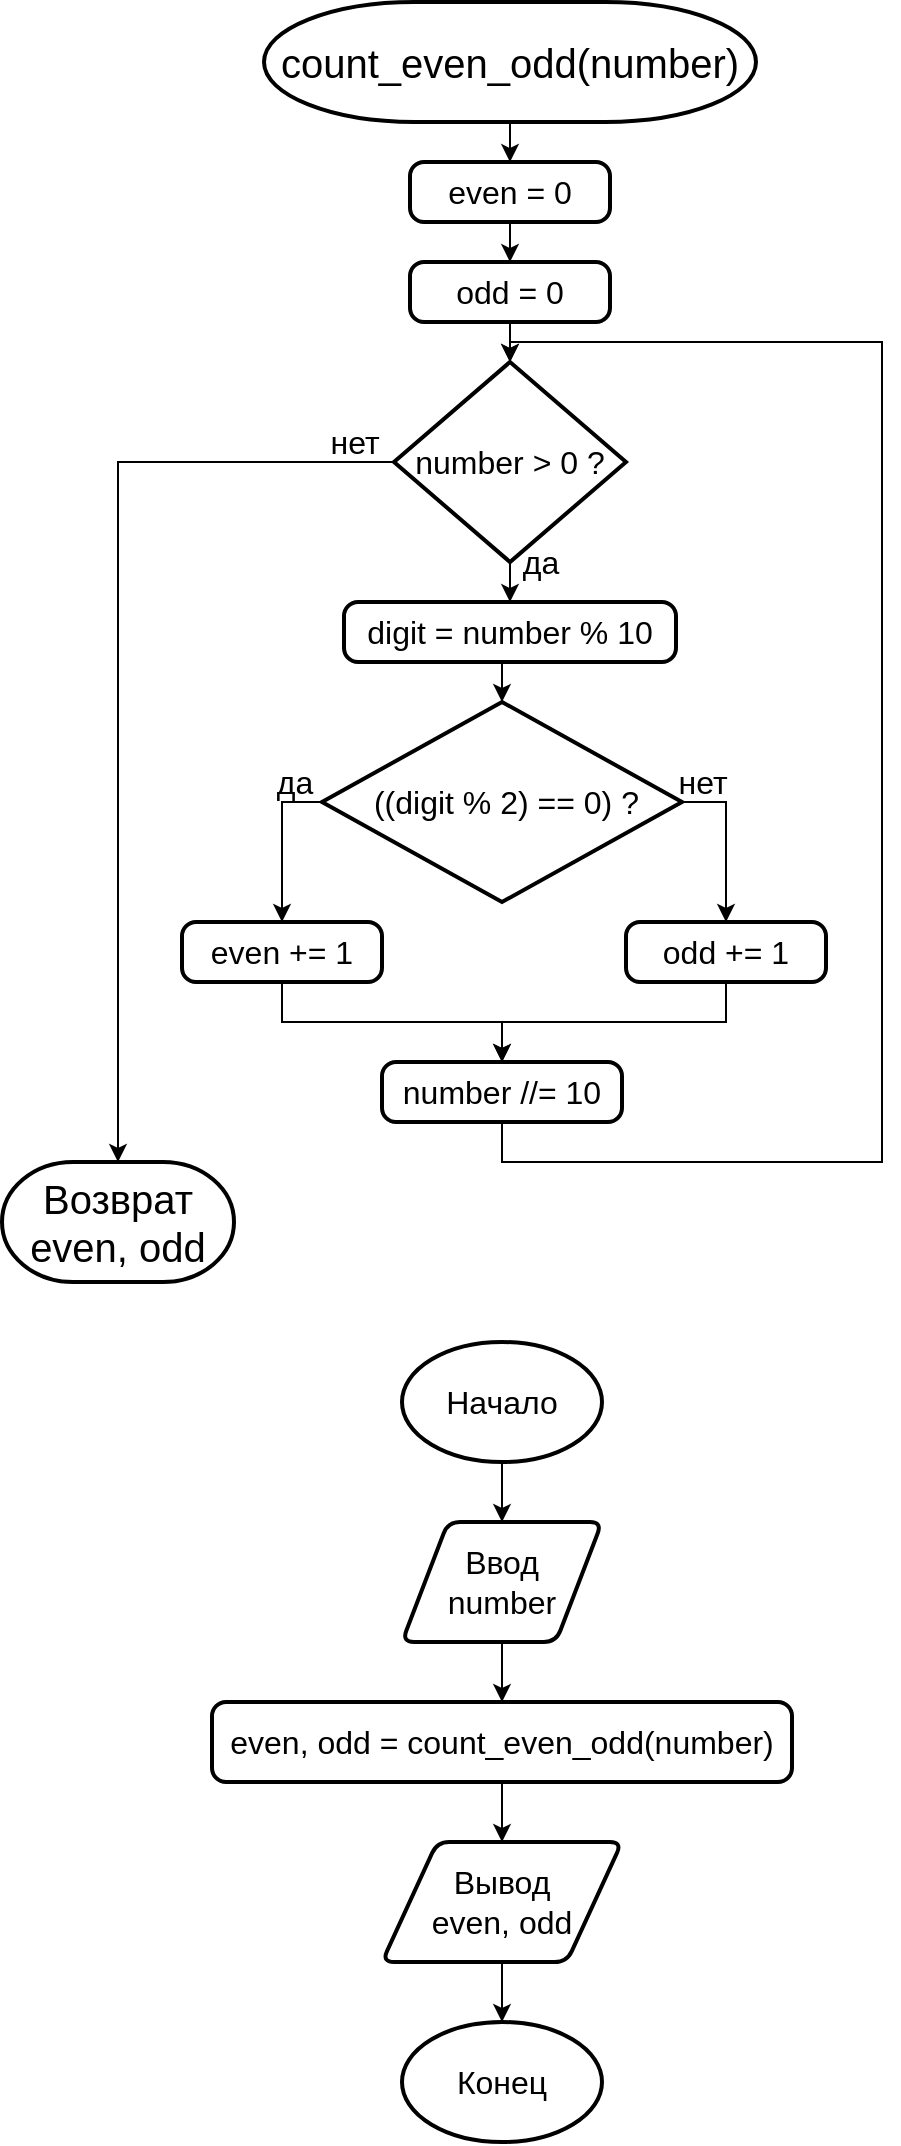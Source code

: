 <mxfile version="17.2.4" type="device"><diagram id="C5RBs43oDa-KdzZeNtuy" name="Page-1"><mxGraphModel dx="1038" dy="641" grid="1" gridSize="10" guides="1" tooltips="1" connect="1" arrows="1" fold="1" page="1" pageScale="1" pageWidth="827" pageHeight="1169" math="0" shadow="0"><root><mxCell id="WIyWlLk6GJQsqaUBKTNV-0"/><mxCell id="WIyWlLk6GJQsqaUBKTNV-1" parent="WIyWlLk6GJQsqaUBKTNV-0"/><mxCell id="kUzl_Sq8FGFlOM9QhTBa-2" style="edgeStyle=orthogonalEdgeStyle;rounded=0;orthogonalLoop=1;jettySize=auto;html=1;exitX=0.5;exitY=1;exitDx=0;exitDy=0;exitPerimeter=0;entryX=0.5;entryY=0;entryDx=0;entryDy=0;fontSize=16;" parent="WIyWlLk6GJQsqaUBKTNV-1" source="5FSRWbrrC5H5Z-ie-0Nd-0" target="kUzl_Sq8FGFlOM9QhTBa-0" edge="1"><mxGeometry relative="1" as="geometry"/></mxCell><mxCell id="5FSRWbrrC5H5Z-ie-0Nd-0" value="&lt;font style=&quot;font-size: 20px&quot;&gt;count_even_odd(number)&lt;/font&gt;" style="strokeWidth=2;html=1;shape=mxgraph.flowchart.terminator;whiteSpace=wrap;" parent="WIyWlLk6GJQsqaUBKTNV-1" vertex="1"><mxGeometry x="291" y="20" width="246" height="60" as="geometry"/></mxCell><mxCell id="5FSRWbrrC5H5Z-ie-0Nd-1" value="Возврат&lt;br&gt;even, odd" style="strokeWidth=2;html=1;shape=mxgraph.flowchart.terminator;whiteSpace=wrap;fontSize=20;" parent="WIyWlLk6GJQsqaUBKTNV-1" vertex="1"><mxGeometry x="160" y="600" width="116" height="60" as="geometry"/></mxCell><mxCell id="kUzl_Sq8FGFlOM9QhTBa-3" style="edgeStyle=orthogonalEdgeStyle;rounded=0;orthogonalLoop=1;jettySize=auto;html=1;exitX=0.5;exitY=1;exitDx=0;exitDy=0;entryX=0.5;entryY=0;entryDx=0;entryDy=0;fontSize=16;" parent="WIyWlLk6GJQsqaUBKTNV-1" source="kUzl_Sq8FGFlOM9QhTBa-0" target="kUzl_Sq8FGFlOM9QhTBa-1" edge="1"><mxGeometry relative="1" as="geometry"/></mxCell><mxCell id="kUzl_Sq8FGFlOM9QhTBa-0" value="even = 0" style="rounded=1;whiteSpace=wrap;html=1;absoluteArcSize=1;arcSize=14;strokeWidth=2;fontSize=16;" parent="WIyWlLk6GJQsqaUBKTNV-1" vertex="1"><mxGeometry x="364" y="100" width="100" height="30" as="geometry"/></mxCell><mxCell id="kUzl_Sq8FGFlOM9QhTBa-8" style="edgeStyle=orthogonalEdgeStyle;rounded=0;orthogonalLoop=1;jettySize=auto;html=1;exitX=0.5;exitY=1;exitDx=0;exitDy=0;entryX=0.5;entryY=0;entryDx=0;entryDy=0;entryPerimeter=0;fontSize=16;" parent="WIyWlLk6GJQsqaUBKTNV-1" source="kUzl_Sq8FGFlOM9QhTBa-1" target="kUzl_Sq8FGFlOM9QhTBa-4" edge="1"><mxGeometry relative="1" as="geometry"/></mxCell><mxCell id="kUzl_Sq8FGFlOM9QhTBa-1" value="odd = 0" style="rounded=1;whiteSpace=wrap;html=1;absoluteArcSize=1;arcSize=14;strokeWidth=2;fontSize=16;" parent="WIyWlLk6GJQsqaUBKTNV-1" vertex="1"><mxGeometry x="364" y="150" width="100" height="30" as="geometry"/></mxCell><mxCell id="kUzl_Sq8FGFlOM9QhTBa-6" style="edgeStyle=orthogonalEdgeStyle;rounded=0;orthogonalLoop=1;jettySize=auto;html=1;exitX=0.5;exitY=1;exitDx=0;exitDy=0;exitPerimeter=0;entryX=0.5;entryY=0;entryDx=0;entryDy=0;fontSize=16;" parent="WIyWlLk6GJQsqaUBKTNV-1" source="kUzl_Sq8FGFlOM9QhTBa-4" target="kUzl_Sq8FGFlOM9QhTBa-5" edge="1"><mxGeometry relative="1" as="geometry"/></mxCell><mxCell id="kUzl_Sq8FGFlOM9QhTBa-23" style="edgeStyle=orthogonalEdgeStyle;rounded=0;orthogonalLoop=1;jettySize=auto;html=1;exitX=0;exitY=0.5;exitDx=0;exitDy=0;exitPerimeter=0;entryX=0.5;entryY=0;entryDx=0;entryDy=0;entryPerimeter=0;fontSize=16;" parent="WIyWlLk6GJQsqaUBKTNV-1" source="kUzl_Sq8FGFlOM9QhTBa-4" target="5FSRWbrrC5H5Z-ie-0Nd-1" edge="1"><mxGeometry relative="1" as="geometry"/></mxCell><mxCell id="kUzl_Sq8FGFlOM9QhTBa-4" value="number &amp;gt; 0 ?" style="strokeWidth=2;html=1;shape=mxgraph.flowchart.decision;whiteSpace=wrap;fontSize=16;" parent="WIyWlLk6GJQsqaUBKTNV-1" vertex="1"><mxGeometry x="356" y="200" width="116" height="100" as="geometry"/></mxCell><mxCell id="kUzl_Sq8FGFlOM9QhTBa-12" style="edgeStyle=orthogonalEdgeStyle;rounded=0;orthogonalLoop=1;jettySize=auto;html=1;exitX=0.5;exitY=1;exitDx=0;exitDy=0;entryX=0.5;entryY=0;entryDx=0;entryDy=0;entryPerimeter=0;fontSize=16;" parent="WIyWlLk6GJQsqaUBKTNV-1" source="kUzl_Sq8FGFlOM9QhTBa-5" target="kUzl_Sq8FGFlOM9QhTBa-11" edge="1"><mxGeometry relative="1" as="geometry"/></mxCell><mxCell id="kUzl_Sq8FGFlOM9QhTBa-5" value="digit = number % 10" style="rounded=1;whiteSpace=wrap;html=1;absoluteArcSize=1;arcSize=14;strokeWidth=2;fontSize=16;" parent="WIyWlLk6GJQsqaUBKTNV-1" vertex="1"><mxGeometry x="331" y="320" width="166" height="30" as="geometry"/></mxCell><mxCell id="kUzl_Sq8FGFlOM9QhTBa-7" value="да" style="text;html=1;align=center;verticalAlign=middle;resizable=0;points=[];autosize=1;strokeColor=none;fillColor=none;fontSize=16;" parent="WIyWlLk6GJQsqaUBKTNV-1" vertex="1"><mxGeometry x="414" y="290" width="30" height="20" as="geometry"/></mxCell><mxCell id="kUzl_Sq8FGFlOM9QhTBa-10" value="нет" style="text;html=1;align=center;verticalAlign=middle;resizable=0;points=[];autosize=1;strokeColor=none;fillColor=none;fontSize=16;" parent="WIyWlLk6GJQsqaUBKTNV-1" vertex="1"><mxGeometry x="316" y="230" width="40" height="20" as="geometry"/></mxCell><mxCell id="kUzl_Sq8FGFlOM9QhTBa-16" style="edgeStyle=orthogonalEdgeStyle;rounded=0;orthogonalLoop=1;jettySize=auto;html=1;exitX=1;exitY=0.5;exitDx=0;exitDy=0;exitPerimeter=0;entryX=0.5;entryY=0;entryDx=0;entryDy=0;fontSize=16;" parent="WIyWlLk6GJQsqaUBKTNV-1" source="kUzl_Sq8FGFlOM9QhTBa-11" target="kUzl_Sq8FGFlOM9QhTBa-14" edge="1"><mxGeometry relative="1" as="geometry"/></mxCell><mxCell id="kUzl_Sq8FGFlOM9QhTBa-17" style="edgeStyle=orthogonalEdgeStyle;rounded=0;orthogonalLoop=1;jettySize=auto;html=1;exitX=0;exitY=0.5;exitDx=0;exitDy=0;exitPerimeter=0;entryX=0.5;entryY=0;entryDx=0;entryDy=0;fontSize=16;" parent="WIyWlLk6GJQsqaUBKTNV-1" source="kUzl_Sq8FGFlOM9QhTBa-11" target="kUzl_Sq8FGFlOM9QhTBa-13" edge="1"><mxGeometry relative="1" as="geometry"/></mxCell><mxCell id="kUzl_Sq8FGFlOM9QhTBa-11" value="&amp;nbsp;((digit % 2) == 0) ?" style="strokeWidth=2;html=1;shape=mxgraph.flowchart.decision;whiteSpace=wrap;fontSize=16;" parent="WIyWlLk6GJQsqaUBKTNV-1" vertex="1"><mxGeometry x="320" y="370" width="180" height="100" as="geometry"/></mxCell><mxCell id="kUzl_Sq8FGFlOM9QhTBa-25" style="edgeStyle=orthogonalEdgeStyle;rounded=0;orthogonalLoop=1;jettySize=auto;html=1;exitX=0.5;exitY=1;exitDx=0;exitDy=0;entryX=0.5;entryY=0;entryDx=0;entryDy=0;fontSize=16;" parent="WIyWlLk6GJQsqaUBKTNV-1" source="kUzl_Sq8FGFlOM9QhTBa-13" target="kUzl_Sq8FGFlOM9QhTBa-20" edge="1"><mxGeometry relative="1" as="geometry"/></mxCell><mxCell id="kUzl_Sq8FGFlOM9QhTBa-13" value="even += 1" style="rounded=1;whiteSpace=wrap;html=1;absoluteArcSize=1;arcSize=14;strokeWidth=2;fontSize=16;" parent="WIyWlLk6GJQsqaUBKTNV-1" vertex="1"><mxGeometry x="250" y="480" width="100" height="30" as="geometry"/></mxCell><mxCell id="kUzl_Sq8FGFlOM9QhTBa-26" style="edgeStyle=orthogonalEdgeStyle;rounded=0;orthogonalLoop=1;jettySize=auto;html=1;exitX=0.5;exitY=1;exitDx=0;exitDy=0;entryX=0.5;entryY=0;entryDx=0;entryDy=0;fontSize=16;" parent="WIyWlLk6GJQsqaUBKTNV-1" source="kUzl_Sq8FGFlOM9QhTBa-14" target="kUzl_Sq8FGFlOM9QhTBa-20" edge="1"><mxGeometry relative="1" as="geometry"/></mxCell><mxCell id="kUzl_Sq8FGFlOM9QhTBa-14" value="odd += 1" style="rounded=1;whiteSpace=wrap;html=1;absoluteArcSize=1;arcSize=14;strokeWidth=2;fontSize=16;" parent="WIyWlLk6GJQsqaUBKTNV-1" vertex="1"><mxGeometry x="472" y="480" width="100" height="30" as="geometry"/></mxCell><mxCell id="kUzl_Sq8FGFlOM9QhTBa-18" value="да" style="text;html=1;align=center;verticalAlign=middle;resizable=0;points=[];autosize=1;strokeColor=none;fillColor=none;fontSize=16;" parent="WIyWlLk6GJQsqaUBKTNV-1" vertex="1"><mxGeometry x="291" y="400" width="30" height="20" as="geometry"/></mxCell><mxCell id="kUzl_Sq8FGFlOM9QhTBa-19" value="нет" style="text;html=1;align=center;verticalAlign=middle;resizable=0;points=[];autosize=1;strokeColor=none;fillColor=none;fontSize=16;" parent="WIyWlLk6GJQsqaUBKTNV-1" vertex="1"><mxGeometry x="490" y="400" width="40" height="20" as="geometry"/></mxCell><mxCell id="kUzl_Sq8FGFlOM9QhTBa-24" style="edgeStyle=orthogonalEdgeStyle;rounded=0;orthogonalLoop=1;jettySize=auto;html=1;exitX=0.5;exitY=1;exitDx=0;exitDy=0;entryX=0.5;entryY=0;entryDx=0;entryDy=0;entryPerimeter=0;fontSize=16;" parent="WIyWlLk6GJQsqaUBKTNV-1" source="kUzl_Sq8FGFlOM9QhTBa-20" target="kUzl_Sq8FGFlOM9QhTBa-4" edge="1"><mxGeometry relative="1" as="geometry"><Array as="points"><mxPoint x="410" y="600"/><mxPoint x="600" y="600"/><mxPoint x="600" y="190"/><mxPoint x="414" y="190"/></Array></mxGeometry></mxCell><mxCell id="kUzl_Sq8FGFlOM9QhTBa-20" value="number //= 10" style="rounded=1;whiteSpace=wrap;html=1;absoluteArcSize=1;arcSize=14;strokeWidth=2;fontSize=16;" parent="WIyWlLk6GJQsqaUBKTNV-1" vertex="1"><mxGeometry x="350" y="550" width="120" height="30" as="geometry"/></mxCell><mxCell id="6p1swIESm35DHl5w8Vkt-5" style="edgeStyle=orthogonalEdgeStyle;rounded=0;orthogonalLoop=1;jettySize=auto;html=1;exitX=0.5;exitY=1;exitDx=0;exitDy=0;exitPerimeter=0;entryX=0.5;entryY=0;entryDx=0;entryDy=0;fontSize=16;" edge="1" parent="WIyWlLk6GJQsqaUBKTNV-1" source="6p1swIESm35DHl5w8Vkt-3" target="6p1swIESm35DHl5w8Vkt-4"><mxGeometry relative="1" as="geometry"/></mxCell><mxCell id="6p1swIESm35DHl5w8Vkt-3" value="Начало" style="strokeWidth=2;html=1;shape=mxgraph.flowchart.start_1;whiteSpace=wrap;fontSize=16;" vertex="1" parent="WIyWlLk6GJQsqaUBKTNV-1"><mxGeometry x="360" y="690" width="100" height="60" as="geometry"/></mxCell><mxCell id="6p1swIESm35DHl5w8Vkt-7" style="edgeStyle=orthogonalEdgeStyle;rounded=0;orthogonalLoop=1;jettySize=auto;html=1;exitX=0.5;exitY=1;exitDx=0;exitDy=0;entryX=0.5;entryY=0;entryDx=0;entryDy=0;fontSize=16;" edge="1" parent="WIyWlLk6GJQsqaUBKTNV-1" source="6p1swIESm35DHl5w8Vkt-4" target="6p1swIESm35DHl5w8Vkt-6"><mxGeometry relative="1" as="geometry"/></mxCell><mxCell id="6p1swIESm35DHl5w8Vkt-4" value="Ввод&lt;br&gt;number" style="shape=parallelogram;html=1;strokeWidth=2;perimeter=parallelogramPerimeter;whiteSpace=wrap;rounded=1;arcSize=12;size=0.23;fontSize=16;" vertex="1" parent="WIyWlLk6GJQsqaUBKTNV-1"><mxGeometry x="360" y="780" width="100" height="60" as="geometry"/></mxCell><mxCell id="6p1swIESm35DHl5w8Vkt-9" style="edgeStyle=orthogonalEdgeStyle;rounded=0;orthogonalLoop=1;jettySize=auto;html=1;exitX=0.5;exitY=1;exitDx=0;exitDy=0;entryX=0.5;entryY=0;entryDx=0;entryDy=0;fontSize=16;" edge="1" parent="WIyWlLk6GJQsqaUBKTNV-1" source="6p1swIESm35DHl5w8Vkt-6" target="6p1swIESm35DHl5w8Vkt-8"><mxGeometry relative="1" as="geometry"/></mxCell><mxCell id="6p1swIESm35DHl5w8Vkt-6" value="even, odd = count_even_odd(number)" style="rounded=1;whiteSpace=wrap;html=1;absoluteArcSize=1;arcSize=14;strokeWidth=2;fontSize=16;" vertex="1" parent="WIyWlLk6GJQsqaUBKTNV-1"><mxGeometry x="265" y="870" width="290" height="40" as="geometry"/></mxCell><mxCell id="6p1swIESm35DHl5w8Vkt-11" style="edgeStyle=orthogonalEdgeStyle;rounded=0;orthogonalLoop=1;jettySize=auto;html=1;exitX=0.5;exitY=1;exitDx=0;exitDy=0;entryX=0.5;entryY=0;entryDx=0;entryDy=0;entryPerimeter=0;fontSize=16;" edge="1" parent="WIyWlLk6GJQsqaUBKTNV-1" source="6p1swIESm35DHl5w8Vkt-8" target="6p1swIESm35DHl5w8Vkt-10"><mxGeometry relative="1" as="geometry"/></mxCell><mxCell id="6p1swIESm35DHl5w8Vkt-8" value="Вывод&lt;br&gt;even, odd" style="shape=parallelogram;html=1;strokeWidth=2;perimeter=parallelogramPerimeter;whiteSpace=wrap;rounded=1;arcSize=12;size=0.23;fontSize=16;" vertex="1" parent="WIyWlLk6GJQsqaUBKTNV-1"><mxGeometry x="350" y="940" width="120" height="60" as="geometry"/></mxCell><mxCell id="6p1swIESm35DHl5w8Vkt-10" value="Конец" style="strokeWidth=2;html=1;shape=mxgraph.flowchart.start_1;whiteSpace=wrap;fontSize=16;" vertex="1" parent="WIyWlLk6GJQsqaUBKTNV-1"><mxGeometry x="360" y="1030" width="100" height="60" as="geometry"/></mxCell></root></mxGraphModel></diagram></mxfile>